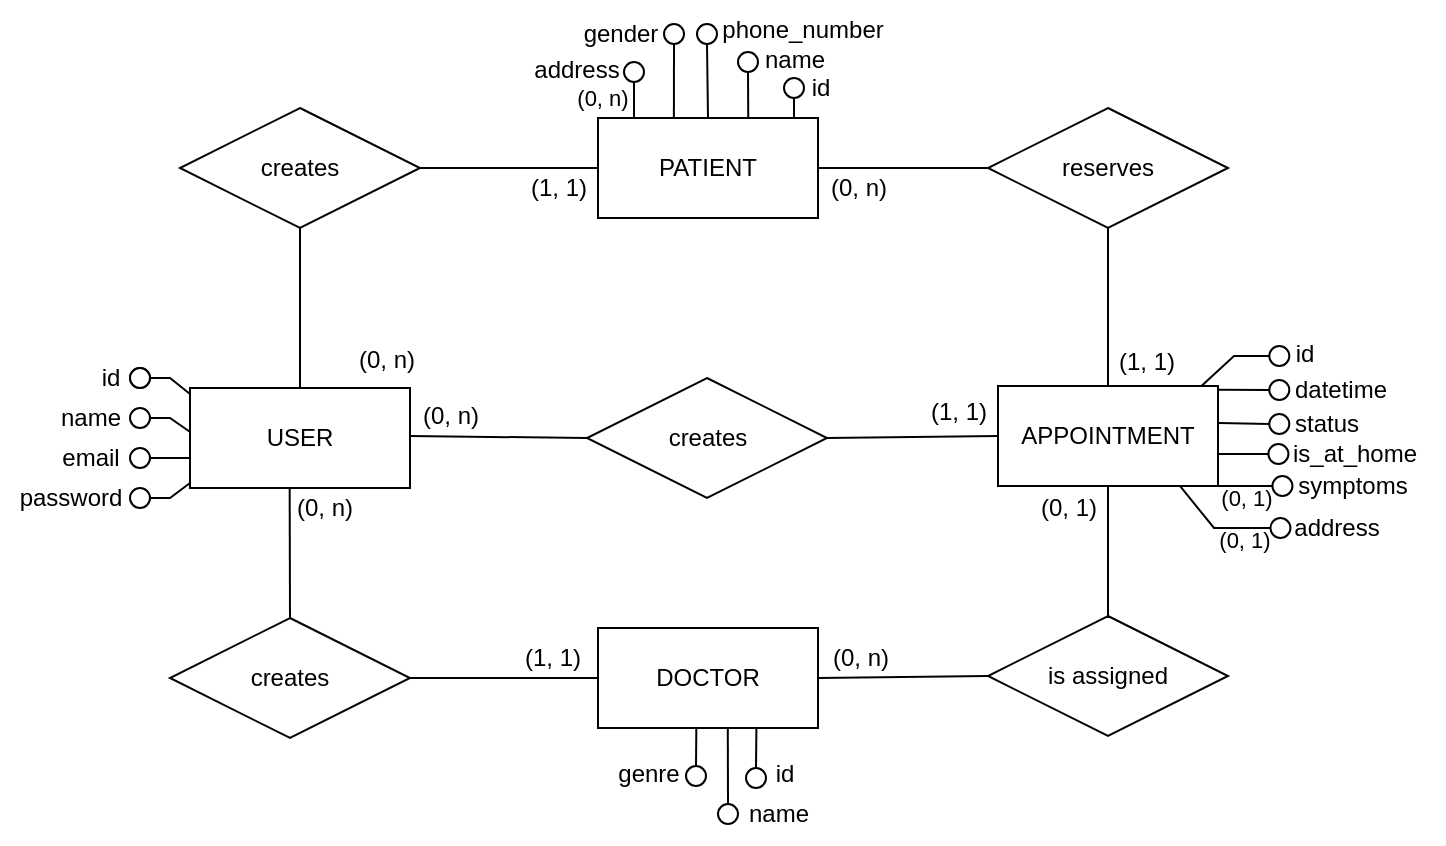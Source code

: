 <mxfile>
    <diagram name="Page-1" id="KoD-sisSPgoSJ2_ljXhh">
        <mxGraphModel dx="358" dy="203" grid="0" gridSize="10" guides="1" tooltips="1" connect="1" arrows="1" fold="1" page="1" pageScale="1" pageWidth="1100" pageHeight="850" math="0" shadow="0">
            <root>
                <mxCell id="0"/>
                <mxCell id="1" parent="0"/>
                <mxCell id="5e0h5vSC8ZfATbpdGrQT-1" value="USER" style="rounded=0;whiteSpace=wrap;html=1;fillColor=none;" parent="1" vertex="1">
                    <mxGeometry x="286" y="354" width="110" height="50" as="geometry"/>
                </mxCell>
                <mxCell id="5e0h5vSC8ZfATbpdGrQT-2" value="" style="endArrow=none;html=1;rounded=0;exitX=-0.001;exitY=0.437;exitDx=0;exitDy=0;exitPerimeter=0;" parent="1" source="5e0h5vSC8ZfATbpdGrQT-1" target="5e0h5vSC8ZfATbpdGrQT-3" edge="1">
                    <mxGeometry width="50" height="50" relative="1" as="geometry">
                        <mxPoint x="286" y="376.5" as="sourcePoint"/>
                        <mxPoint x="536" y="514" as="targetPoint"/>
                        <Array as="points">
                            <mxPoint x="276" y="369"/>
                        </Array>
                    </mxGeometry>
                </mxCell>
                <mxCell id="5e0h5vSC8ZfATbpdGrQT-3" value="" style="ellipse;whiteSpace=wrap;html=1;aspect=fixed;fillColor=none;" parent="1" vertex="1">
                    <mxGeometry x="256" y="364" width="10" height="10" as="geometry"/>
                </mxCell>
                <mxCell id="5e0h5vSC8ZfATbpdGrQT-4" value="" style="endArrow=none;html=1;rounded=0;exitX=0;exitY=0.5;exitDx=0;exitDy=0;" parent="1" target="5e0h5vSC8ZfATbpdGrQT-5" edge="1">
                    <mxGeometry width="50" height="50" relative="1" as="geometry">
                        <mxPoint x="286" y="389" as="sourcePoint"/>
                        <mxPoint x="546" y="524" as="targetPoint"/>
                        <Array as="points">
                            <mxPoint x="276" y="389"/>
                        </Array>
                    </mxGeometry>
                </mxCell>
                <mxCell id="5e0h5vSC8ZfATbpdGrQT-5" value="" style="ellipse;whiteSpace=wrap;html=1;aspect=fixed;fillColor=none;" parent="1" vertex="1">
                    <mxGeometry x="256" y="384" width="10" height="10" as="geometry"/>
                </mxCell>
                <mxCell id="5e0h5vSC8ZfATbpdGrQT-6" value="" style="endArrow=none;html=1;rounded=0;exitX=0;exitY=0.75;exitDx=0;exitDy=0;" parent="1" target="5e0h5vSC8ZfATbpdGrQT-7" edge="1">
                    <mxGeometry width="50" height="50" relative="1" as="geometry">
                        <mxPoint x="286" y="401.5" as="sourcePoint"/>
                        <mxPoint x="556" y="534" as="targetPoint"/>
                        <Array as="points">
                            <mxPoint x="276" y="409"/>
                        </Array>
                    </mxGeometry>
                </mxCell>
                <mxCell id="5e0h5vSC8ZfATbpdGrQT-7" value="" style="ellipse;whiteSpace=wrap;html=1;aspect=fixed;fillColor=none;" parent="1" vertex="1">
                    <mxGeometry x="256" y="404" width="10" height="10" as="geometry"/>
                </mxCell>
                <mxCell id="5e0h5vSC8ZfATbpdGrQT-8" value="name" style="text;html=1;align=center;verticalAlign=middle;resizable=0;points=[];autosize=1;strokeColor=none;fillColor=none;" parent="1" vertex="1">
                    <mxGeometry x="211" y="354" width="50" height="30" as="geometry"/>
                </mxCell>
                <mxCell id="5e0h5vSC8ZfATbpdGrQT-9" value="email" style="text;html=1;align=center;verticalAlign=middle;resizable=0;points=[];autosize=1;strokeColor=none;fillColor=none;" parent="1" vertex="1">
                    <mxGeometry x="211" y="374" width="50" height="30" as="geometry"/>
                </mxCell>
                <mxCell id="5e0h5vSC8ZfATbpdGrQT-10" value="password" style="text;html=1;align=center;verticalAlign=middle;resizable=0;points=[];autosize=1;strokeColor=none;fillColor=none;" parent="1" vertex="1">
                    <mxGeometry x="191" y="394" width="70" height="30" as="geometry"/>
                </mxCell>
                <mxCell id="5e0h5vSC8ZfATbpdGrQT-12" value="" style="endArrow=none;html=1;rounded=0;exitX=0;exitY=0.25;exitDx=0;exitDy=0;" parent="1" target="5e0h5vSC8ZfATbpdGrQT-13" edge="1">
                    <mxGeometry width="50" height="50" relative="1" as="geometry">
                        <mxPoint x="286" y="357" as="sourcePoint"/>
                        <mxPoint x="536" y="494" as="targetPoint"/>
                        <Array as="points">
                            <mxPoint x="276" y="349"/>
                        </Array>
                    </mxGeometry>
                </mxCell>
                <mxCell id="5e0h5vSC8ZfATbpdGrQT-13" value="" style="ellipse;whiteSpace=wrap;html=1;aspect=fixed;fillColor=none;" parent="1" vertex="1">
                    <mxGeometry x="256" y="344" width="10" height="10" as="geometry"/>
                </mxCell>
                <mxCell id="5e0h5vSC8ZfATbpdGrQT-14" value="id" style="text;html=1;align=center;verticalAlign=middle;resizable=0;points=[];autosize=1;strokeColor=none;fillColor=none;" parent="1" vertex="1">
                    <mxGeometry x="231" y="334" width="30" height="30" as="geometry"/>
                </mxCell>
                <mxCell id="5e0h5vSC8ZfATbpdGrQT-18" value="" style="ellipse;whiteSpace=wrap;html=1;aspect=fixed;fillColor=light-dark(#FFFFFF,#FFFFFF);" parent="1" vertex="1">
                    <mxGeometry x="256" y="344" width="10" height="10" as="geometry"/>
                </mxCell>
                <mxCell id="5e0h5vSC8ZfATbpdGrQT-28" value="DOCTOR" style="rounded=0;whiteSpace=wrap;html=1;fillColor=none;" parent="1" vertex="1">
                    <mxGeometry x="490" y="474" width="110" height="50" as="geometry"/>
                </mxCell>
                <mxCell id="5e0h5vSC8ZfATbpdGrQT-29" value="creates" style="rhombus;whiteSpace=wrap;html=1;fillColor=none;" parent="1" vertex="1">
                    <mxGeometry x="276" y="469" width="120" height="60" as="geometry"/>
                </mxCell>
                <mxCell id="5e0h5vSC8ZfATbpdGrQT-30" value="" style="endArrow=none;html=1;rounded=0;entryX=0.453;entryY=0.997;entryDx=0;entryDy=0;exitX=0.5;exitY=0;exitDx=0;exitDy=0;entryPerimeter=0;" parent="1" source="5e0h5vSC8ZfATbpdGrQT-29" target="5e0h5vSC8ZfATbpdGrQT-1" edge="1">
                    <mxGeometry width="50" height="50" relative="1" as="geometry">
                        <mxPoint x="226" y="388" as="sourcePoint"/>
                        <mxPoint x="336" y="403" as="targetPoint"/>
                    </mxGeometry>
                </mxCell>
                <mxCell id="5e0h5vSC8ZfATbpdGrQT-31" value="" style="endArrow=none;html=1;rounded=0;entryX=1;entryY=0.5;entryDx=0;entryDy=0;exitX=0;exitY=0.5;exitDx=0;exitDy=0;" parent="1" source="5e0h5vSC8ZfATbpdGrQT-28" target="5e0h5vSC8ZfATbpdGrQT-29" edge="1">
                    <mxGeometry width="50" height="50" relative="1" as="geometry">
                        <mxPoint x="356" y="469" as="sourcePoint"/>
                        <mxPoint x="346" y="424" as="targetPoint"/>
                    </mxGeometry>
                </mxCell>
                <mxCell id="5e0h5vSC8ZfATbpdGrQT-43" value="(0, n)" style="text;html=1;align=center;verticalAlign=middle;resizable=0;points=[];autosize=1;strokeColor=none;fillColor=none;" parent="1" vertex="1">
                    <mxGeometry x="328" y="399" width="50" height="30" as="geometry"/>
                </mxCell>
                <mxCell id="5e0h5vSC8ZfATbpdGrQT-44" value="(1, 1)" style="text;html=1;align=center;verticalAlign=middle;resizable=0;points=[];autosize=1;strokeColor=none;fillColor=none;" parent="1" vertex="1">
                    <mxGeometry x="442" y="474" width="50" height="30" as="geometry"/>
                </mxCell>
                <mxCell id="D14aTk9Bp_k3A3aO7_cn-1" value="APPOINTMENT" style="rounded=0;whiteSpace=wrap;html=1;fillColor=none;" parent="1" vertex="1">
                    <mxGeometry x="690" y="353" width="110" height="50" as="geometry"/>
                </mxCell>
                <mxCell id="D14aTk9Bp_k3A3aO7_cn-2" value="creates" style="rhombus;whiteSpace=wrap;html=1;fillColor=none;" parent="1" vertex="1">
                    <mxGeometry x="484.5" y="349" width="120" height="60" as="geometry"/>
                </mxCell>
                <mxCell id="D14aTk9Bp_k3A3aO7_cn-3" value="" style="endArrow=none;html=1;rounded=0;entryX=1;entryY=0.5;entryDx=0;entryDy=0;exitX=0;exitY=0.5;exitDx=0;exitDy=0;" parent="1" source="D14aTk9Bp_k3A3aO7_cn-1" target="D14aTk9Bp_k3A3aO7_cn-2" edge="1">
                    <mxGeometry width="50" height="50" relative="1" as="geometry">
                        <mxPoint x="306" y="468" as="sourcePoint"/>
                        <mxPoint x="306" y="413" as="targetPoint"/>
                    </mxGeometry>
                </mxCell>
                <mxCell id="D14aTk9Bp_k3A3aO7_cn-4" value="" style="endArrow=none;html=1;rounded=0;entryX=0;entryY=0.5;entryDx=0;entryDy=0;exitX=1;exitY=0.5;exitDx=0;exitDy=0;" parent="1" target="D14aTk9Bp_k3A3aO7_cn-2" edge="1">
                    <mxGeometry width="50" height="50" relative="1" as="geometry">
                        <mxPoint x="396" y="378" as="sourcePoint"/>
                        <mxPoint x="651" y="408" as="targetPoint"/>
                    </mxGeometry>
                </mxCell>
                <mxCell id="D14aTk9Bp_k3A3aO7_cn-5" value="" style="endArrow=none;html=1;rounded=0;entryX=0;entryY=0.5;entryDx=0;entryDy=0;exitX=0.72;exitY=1.002;exitDx=0;exitDy=0;exitPerimeter=0;" parent="1" source="5e0h5vSC8ZfATbpdGrQT-28" target="D14aTk9Bp_k3A3aO7_cn-6" edge="1">
                    <mxGeometry width="50" height="50" relative="1" as="geometry">
                        <mxPoint x="569" y="524" as="sourcePoint"/>
                        <mxPoint x="644" y="294" as="targetPoint"/>
                        <Array as="points"/>
                    </mxGeometry>
                </mxCell>
                <mxCell id="D14aTk9Bp_k3A3aO7_cn-6" value="" style="ellipse;whiteSpace=wrap;html=1;aspect=fixed;fillColor=light-dark(#FFFFFF,#F9FBFF);direction=south;" parent="1" vertex="1">
                    <mxGeometry x="564" y="544" width="10" height="10" as="geometry"/>
                </mxCell>
                <mxCell id="D14aTk9Bp_k3A3aO7_cn-7" value="" style="endArrow=none;html=1;rounded=0;exitX=0.59;exitY=1.002;exitDx=0;exitDy=0;entryX=0;entryY=0.5;entryDx=0;entryDy=0;exitPerimeter=0;" parent="1" source="5e0h5vSC8ZfATbpdGrQT-28" target="D14aTk9Bp_k3A3aO7_cn-8" edge="1">
                    <mxGeometry width="50" height="50" relative="1" as="geometry">
                        <mxPoint x="600" y="499" as="sourcePoint"/>
                        <mxPoint x="654" y="304" as="targetPoint"/>
                        <Array as="points"/>
                    </mxGeometry>
                </mxCell>
                <mxCell id="D14aTk9Bp_k3A3aO7_cn-8" value="" style="ellipse;whiteSpace=wrap;html=1;aspect=fixed;fillColor=none;direction=south;" parent="1" vertex="1">
                    <mxGeometry x="550" y="562" width="10" height="10" as="geometry"/>
                </mxCell>
                <mxCell id="D14aTk9Bp_k3A3aO7_cn-10" value="" style="ellipse;whiteSpace=wrap;html=1;aspect=fixed;fillColor=none;direction=south;" parent="1" vertex="1">
                    <mxGeometry x="534" y="543" width="10" height="10" as="geometry"/>
                </mxCell>
                <mxCell id="D14aTk9Bp_k3A3aO7_cn-11" value="id" style="text;html=1;align=center;verticalAlign=middle;resizable=0;points=[];autosize=1;strokeColor=none;fillColor=none;" parent="1" vertex="1">
                    <mxGeometry x="568" y="532" width="30" height="30" as="geometry"/>
                </mxCell>
                <mxCell id="D14aTk9Bp_k3A3aO7_cn-12" value="name" style="text;html=1;align=center;verticalAlign=middle;resizable=0;points=[];autosize=1;strokeColor=none;fillColor=none;" parent="1" vertex="1">
                    <mxGeometry x="554.5" y="552" width="50" height="30" as="geometry"/>
                </mxCell>
                <mxCell id="D14aTk9Bp_k3A3aO7_cn-13" value="genre" style="text;html=1;align=center;verticalAlign=middle;resizable=0;points=[];autosize=1;strokeColor=none;fillColor=none;" parent="1" vertex="1">
                    <mxGeometry x="490" y="532" width="50" height="30" as="geometry"/>
                </mxCell>
                <mxCell id="D14aTk9Bp_k3A3aO7_cn-15" value="" style="endArrow=none;html=1;rounded=0;entryX=0.447;entryY=1.004;entryDx=0;entryDy=0;exitX=0;exitY=0.5;exitDx=0;exitDy=0;entryPerimeter=0;" parent="1" source="D14aTk9Bp_k3A3aO7_cn-10" target="5e0h5vSC8ZfATbpdGrQT-28" edge="1">
                    <mxGeometry width="50" height="50" relative="1" as="geometry">
                        <mxPoint x="579" y="534" as="sourcePoint"/>
                        <mxPoint x="579" y="552" as="targetPoint"/>
                        <Array as="points"/>
                    </mxGeometry>
                </mxCell>
                <mxCell id="D14aTk9Bp_k3A3aO7_cn-17" value="" style="endArrow=none;html=1;rounded=0;entryX=0.5;entryY=1;entryDx=0;entryDy=0;exitX=0.996;exitY=0.418;exitDx=0;exitDy=0;exitPerimeter=0;" parent="1" target="D14aTk9Bp_k3A3aO7_cn-18" edge="1">
                    <mxGeometry width="50" height="50" relative="1" as="geometry">
                        <mxPoint x="800.0" y="354.9" as="sourcePoint"/>
                        <mxPoint x="585.66" y="278" as="targetPoint"/>
                        <Array as="points"/>
                    </mxGeometry>
                </mxCell>
                <mxCell id="D14aTk9Bp_k3A3aO7_cn-18" value="" style="ellipse;whiteSpace=wrap;html=1;aspect=fixed;fillColor=none;direction=south;" parent="1" vertex="1">
                    <mxGeometry x="825.66" y="350" width="10" height="10" as="geometry"/>
                </mxCell>
                <mxCell id="D14aTk9Bp_k3A3aO7_cn-19" value="is assigned" style="rhombus;whiteSpace=wrap;html=1;fillColor=none;" parent="1" vertex="1">
                    <mxGeometry x="685" y="468" width="120" height="60" as="geometry"/>
                </mxCell>
                <mxCell id="D14aTk9Bp_k3A3aO7_cn-20" value="" style="endArrow=none;html=1;rounded=0;entryX=0;entryY=0.5;entryDx=0;entryDy=0;exitX=1;exitY=0.5;exitDx=0;exitDy=0;" parent="1" source="5e0h5vSC8ZfATbpdGrQT-28" target="D14aTk9Bp_k3A3aO7_cn-19" edge="1">
                    <mxGeometry width="50" height="50" relative="1" as="geometry">
                        <mxPoint x="620" y="306" as="sourcePoint"/>
                        <mxPoint x="770" y="306" as="targetPoint"/>
                    </mxGeometry>
                </mxCell>
                <mxCell id="D14aTk9Bp_k3A3aO7_cn-21" value="" style="endArrow=none;html=1;rounded=0;entryX=0.5;entryY=1;entryDx=0;entryDy=0;exitX=0.5;exitY=0;exitDx=0;exitDy=0;" parent="1" target="D14aTk9Bp_k3A3aO7_cn-1" edge="1">
                    <mxGeometry width="50" height="50" relative="1" as="geometry">
                        <mxPoint x="745" y="469" as="sourcePoint"/>
                        <mxPoint x="560" y="419" as="targetPoint"/>
                    </mxGeometry>
                </mxCell>
                <mxCell id="D14aTk9Bp_k3A3aO7_cn-22" value="(0, n)" style="text;html=1;align=center;verticalAlign=middle;resizable=0;points=[];autosize=1;strokeColor=none;fillColor=none;" parent="1" vertex="1">
                    <mxGeometry x="391" y="353" width="50" height="30" as="geometry"/>
                </mxCell>
                <mxCell id="D14aTk9Bp_k3A3aO7_cn-23" value="(1, 1)" style="text;html=1;align=center;verticalAlign=middle;resizable=0;points=[];autosize=1;strokeColor=none;fillColor=none;" parent="1" vertex="1">
                    <mxGeometry x="645" y="351" width="50" height="30" as="geometry"/>
                </mxCell>
                <mxCell id="D14aTk9Bp_k3A3aO7_cn-24" value="(0, n)" style="text;html=1;align=center;verticalAlign=middle;resizable=0;points=[];autosize=1;strokeColor=none;fillColor=none;" parent="1" vertex="1">
                    <mxGeometry x="596" y="474" width="50" height="30" as="geometry"/>
                </mxCell>
                <mxCell id="D14aTk9Bp_k3A3aO7_cn-25" value="(0, 1)" style="text;html=1;align=center;verticalAlign=middle;resizable=0;points=[];autosize=1;strokeColor=none;fillColor=none;" parent="1" vertex="1">
                    <mxGeometry x="700" y="399" width="50" height="30" as="geometry"/>
                </mxCell>
                <mxCell id="D14aTk9Bp_k3A3aO7_cn-26" value="datetime" style="text;html=1;align=center;verticalAlign=middle;resizable=0;points=[];autosize=1;strokeColor=none;fillColor=none;" parent="1" vertex="1">
                    <mxGeometry x="825.66" y="340" width="70" height="30" as="geometry"/>
                </mxCell>
                <mxCell id="D14aTk9Bp_k3A3aO7_cn-30" value="" style="endArrow=none;html=1;rounded=0;entryX=0.5;entryY=1;entryDx=0;entryDy=0;exitX=1;exitY=0.75;exitDx=0;exitDy=0;" parent="1" target="D14aTk9Bp_k3A3aO7_cn-31" edge="1">
                    <mxGeometry width="50" height="50" relative="1" as="geometry">
                        <mxPoint x="800.44" y="371.5" as="sourcePoint"/>
                        <mxPoint x="590.66" y="302" as="targetPoint"/>
                        <Array as="points"/>
                    </mxGeometry>
                </mxCell>
                <mxCell id="D14aTk9Bp_k3A3aO7_cn-31" value="" style="ellipse;whiteSpace=wrap;html=1;aspect=fixed;fillColor=none;direction=south;" parent="1" vertex="1">
                    <mxGeometry x="825.66" y="367" width="10" height="10" as="geometry"/>
                </mxCell>
                <mxCell id="D14aTk9Bp_k3A3aO7_cn-32" value="status" style="text;html=1;align=center;verticalAlign=middle;resizable=0;points=[];autosize=1;strokeColor=none;fillColor=none;" parent="1" vertex="1">
                    <mxGeometry x="824" y="357" width="60" height="30" as="geometry"/>
                </mxCell>
                <mxCell id="D14aTk9Bp_k3A3aO7_cn-34" value="" style="endArrow=none;html=1;rounded=0;entryX=0.5;entryY=1;entryDx=0;entryDy=0;exitX=0.926;exitY=-0.002;exitDx=0;exitDy=0;exitPerimeter=0;" parent="1" source="D14aTk9Bp_k3A3aO7_cn-1" target="D14aTk9Bp_k3A3aO7_cn-35" edge="1">
                    <mxGeometry width="50" height="50" relative="1" as="geometry">
                        <mxPoint x="793.18" y="351.8" as="sourcePoint"/>
                        <mxPoint x="585.66" y="259" as="targetPoint"/>
                        <Array as="points">
                            <mxPoint x="808" y="338"/>
                        </Array>
                    </mxGeometry>
                </mxCell>
                <mxCell id="D14aTk9Bp_k3A3aO7_cn-35" value="" style="ellipse;whiteSpace=wrap;html=1;aspect=fixed;fillColor=light-dark(#FFFFFF,#F9FBFF);direction=south;" parent="1" vertex="1">
                    <mxGeometry x="825.66" y="333" width="10" height="10" as="geometry"/>
                </mxCell>
                <mxCell id="D14aTk9Bp_k3A3aO7_cn-36" value="id" style="text;html=1;align=center;verticalAlign=middle;resizable=0;points=[];autosize=1;strokeColor=none;fillColor=none;" parent="1" vertex="1">
                    <mxGeometry x="827.66" y="322" width="30" height="30" as="geometry"/>
                </mxCell>
                <mxCell id="D14aTk9Bp_k3A3aO7_cn-42" value="" style="endArrow=none;html=1;rounded=0;entryX=0.5;entryY=0;entryDx=0;entryDy=0;exitX=0.5;exitY=1;exitDx=0;exitDy=0;" parent="1" source="D14aTk9Bp_k3A3aO7_cn-43" target="5e0h5vSC8ZfATbpdGrQT-1" edge="1">
                    <mxGeometry width="50" height="50" relative="1" as="geometry">
                        <mxPoint x="366" y="298" as="sourcePoint"/>
                        <mxPoint x="366" y="353" as="targetPoint"/>
                    </mxGeometry>
                </mxCell>
                <mxCell id="D14aTk9Bp_k3A3aO7_cn-43" value="creates" style="rhombus;whiteSpace=wrap;html=1;fillColor=none;" parent="1" vertex="1">
                    <mxGeometry x="281" y="214" width="120" height="60" as="geometry"/>
                </mxCell>
                <mxCell id="D14aTk9Bp_k3A3aO7_cn-44" value="PATIENT" style="rounded=0;whiteSpace=wrap;html=1;fillColor=none;" parent="1" vertex="1">
                    <mxGeometry x="490" y="219" width="110" height="50" as="geometry"/>
                </mxCell>
                <mxCell id="D14aTk9Bp_k3A3aO7_cn-45" value="" style="endArrow=none;html=1;rounded=0;entryX=1;entryY=0.5;entryDx=0;entryDy=0;exitX=0;exitY=0.5;exitDx=0;exitDy=0;" parent="1" source="D14aTk9Bp_k3A3aO7_cn-44" target="D14aTk9Bp_k3A3aO7_cn-43" edge="1">
                    <mxGeometry width="50" height="50" relative="1" as="geometry">
                        <mxPoint x="378" y="283" as="sourcePoint"/>
                        <mxPoint x="376" y="363" as="targetPoint"/>
                    </mxGeometry>
                </mxCell>
                <mxCell id="pxB9osVp5WJR0z6cPD1y-1" value="reserves" style="rhombus;whiteSpace=wrap;html=1;fillColor=none;" parent="1" vertex="1">
                    <mxGeometry x="685" y="214" width="120" height="60" as="geometry"/>
                </mxCell>
                <mxCell id="pxB9osVp5WJR0z6cPD1y-2" value="" style="endArrow=none;html=1;rounded=0;entryX=1;entryY=0.5;entryDx=0;entryDy=0;exitX=0;exitY=0.5;exitDx=0;exitDy=0;" parent="1" source="pxB9osVp5WJR0z6cPD1y-1" target="D14aTk9Bp_k3A3aO7_cn-44" edge="1">
                    <mxGeometry width="50" height="50" relative="1" as="geometry">
                        <mxPoint x="511" y="253" as="sourcePoint"/>
                        <mxPoint x="436" y="253" as="targetPoint"/>
                    </mxGeometry>
                </mxCell>
                <mxCell id="pxB9osVp5WJR0z6cPD1y-3" value="" style="endArrow=none;html=1;rounded=0;entryX=0.5;entryY=0;entryDx=0;entryDy=0;exitX=0.5;exitY=1;exitDx=0;exitDy=0;" parent="1" source="pxB9osVp5WJR0z6cPD1y-1" target="D14aTk9Bp_k3A3aO7_cn-1" edge="1">
                    <mxGeometry width="50" height="50" relative="1" as="geometry">
                        <mxPoint x="700" y="253" as="sourcePoint"/>
                        <mxPoint x="605" y="253" as="targetPoint"/>
                    </mxGeometry>
                </mxCell>
                <mxCell id="pxB9osVp5WJR0z6cPD1y-4" value="(0, n)" style="text;html=1;align=center;verticalAlign=middle;resizable=0;points=[];autosize=1;strokeColor=none;fillColor=none;" parent="1" vertex="1">
                    <mxGeometry x="359" y="325" width="50" height="30" as="geometry"/>
                </mxCell>
                <mxCell id="pxB9osVp5WJR0z6cPD1y-5" value="(1, 1)" style="text;html=1;align=center;verticalAlign=middle;resizable=0;points=[];autosize=1;strokeColor=none;fillColor=none;" parent="1" vertex="1">
                    <mxGeometry x="445" y="239" width="50" height="30" as="geometry"/>
                </mxCell>
                <mxCell id="pxB9osVp5WJR0z6cPD1y-6" value="(0, n)" style="text;html=1;align=center;verticalAlign=middle;resizable=0;points=[];autosize=1;strokeColor=none;fillColor=none;" parent="1" vertex="1">
                    <mxGeometry x="595" y="239" width="50" height="30" as="geometry"/>
                </mxCell>
                <mxCell id="pxB9osVp5WJR0z6cPD1y-7" value="(1, 1)" style="text;html=1;align=center;verticalAlign=middle;resizable=0;points=[];autosize=1;strokeColor=none;fillColor=none;" parent="1" vertex="1">
                    <mxGeometry x="739" y="326" width="50" height="30" as="geometry"/>
                </mxCell>
                <mxCell id="pxB9osVp5WJR0z6cPD1y-15" value="" style="endArrow=none;html=1;rounded=0;exitX=0.683;exitY=0.005;exitDx=0;exitDy=0;entryX=1;entryY=0.5;entryDx=0;entryDy=0;exitPerimeter=0;" parent="1" source="D14aTk9Bp_k3A3aO7_cn-44" target="pxB9osVp5WJR0z6cPD1y-17" edge="1">
                    <mxGeometry width="50" height="50" relative="1" as="geometry">
                        <mxPoint x="535" y="219" as="sourcePoint"/>
                        <mxPoint x="541" y="189" as="targetPoint"/>
                        <Array as="points"/>
                    </mxGeometry>
                </mxCell>
                <mxCell id="pxB9osVp5WJR0z6cPD1y-16" value="" style="endArrow=none;html=1;rounded=0;entryX=1;entryY=0.5;entryDx=0;entryDy=0;" parent="1" target="pxB9osVp5WJR0z6cPD1y-18" edge="1">
                    <mxGeometry width="50" height="50" relative="1" as="geometry">
                        <mxPoint x="588" y="219" as="sourcePoint"/>
                        <mxPoint x="588" y="179" as="targetPoint"/>
                        <Array as="points"/>
                    </mxGeometry>
                </mxCell>
                <mxCell id="pxB9osVp5WJR0z6cPD1y-17" value="" style="ellipse;whiteSpace=wrap;html=1;aspect=fixed;fillColor=none;direction=south;" parent="1" vertex="1">
                    <mxGeometry x="560" y="186" width="10" height="10" as="geometry"/>
                </mxCell>
                <mxCell id="pxB9osVp5WJR0z6cPD1y-18" value="" style="ellipse;whiteSpace=wrap;html=1;aspect=fixed;fillColor=light-dark(#FFFFFF,#F9FBFF);direction=south;" parent="1" vertex="1">
                    <mxGeometry x="583" y="199" width="10" height="10" as="geometry"/>
                </mxCell>
                <mxCell id="pxB9osVp5WJR0z6cPD1y-19" value="name" style="text;html=1;align=center;verticalAlign=middle;resizable=0;points=[];autosize=1;strokeColor=none;fillColor=none;" parent="1" vertex="1">
                    <mxGeometry x="563" y="175" width="50" height="30" as="geometry"/>
                </mxCell>
                <mxCell id="pxB9osVp5WJR0z6cPD1y-20" value="id" style="text;html=1;align=center;verticalAlign=middle;resizable=0;points=[];autosize=1;strokeColor=none;fillColor=none;" parent="1" vertex="1">
                    <mxGeometry x="586" y="189" width="30" height="30" as="geometry"/>
                </mxCell>
                <mxCell id="pxB9osVp5WJR0z6cPD1y-21" value="" style="endArrow=none;html=1;rounded=0;exitX=0.5;exitY=0;exitDx=0;exitDy=0;entryX=1;entryY=0.5;entryDx=0;entryDy=0;" parent="1" source="D14aTk9Bp_k3A3aO7_cn-44" target="pxB9osVp5WJR0z6cPD1y-22" edge="1">
                    <mxGeometry width="50" height="50" relative="1" as="geometry">
                        <mxPoint x="549.5" y="220" as="sourcePoint"/>
                        <mxPoint x="520" y="190" as="targetPoint"/>
                        <Array as="points"/>
                    </mxGeometry>
                </mxCell>
                <mxCell id="pxB9osVp5WJR0z6cPD1y-22" value="" style="ellipse;whiteSpace=wrap;html=1;aspect=fixed;fillColor=none;direction=south;" parent="1" vertex="1">
                    <mxGeometry x="539.5" y="172" width="10" height="10" as="geometry"/>
                </mxCell>
                <mxCell id="pxB9osVp5WJR0z6cPD1y-23" value="phone_number" style="text;html=1;align=center;verticalAlign=middle;resizable=0;points=[];autosize=1;strokeColor=none;fillColor=none;" parent="1" vertex="1">
                    <mxGeometry x="542" y="160" width="100" height="30" as="geometry"/>
                </mxCell>
                <mxCell id="2" value="" style="endArrow=none;html=1;rounded=0;entryX=0.5;entryY=1;entryDx=0;entryDy=0;exitX=0.999;exitY=0.7;exitDx=0;exitDy=0;exitPerimeter=0;" parent="1" target="3" edge="1">
                    <mxGeometry width="50" height="50" relative="1" as="geometry">
                        <mxPoint x="799.89" y="387" as="sourcePoint"/>
                        <mxPoint x="590.22" y="317" as="targetPoint"/>
                        <Array as="points"/>
                    </mxGeometry>
                </mxCell>
                <mxCell id="3" value="" style="ellipse;whiteSpace=wrap;html=1;aspect=fixed;fillColor=none;direction=south;" parent="1" vertex="1">
                    <mxGeometry x="825.22" y="382" width="10" height="10" as="geometry"/>
                </mxCell>
                <mxCell id="4" value="is_at_home" style="text;html=1;align=center;verticalAlign=middle;resizable=0;points=[];autosize=1;strokeColor=none;fillColor=none;" parent="1" vertex="1">
                    <mxGeometry x="822.56" y="372" width="90" height="30" as="geometry"/>
                </mxCell>
                <mxCell id="5" value="" style="endArrow=none;html=1;rounded=0;entryX=1;entryY=0.5;entryDx=0;entryDy=0;exitX=0.209;exitY=-0.002;exitDx=0;exitDy=0;exitPerimeter=0;" parent="1" target="6" edge="1">
                    <mxGeometry width="50" height="50" relative="1" as="geometry">
                        <mxPoint x="507.99" y="218.9" as="sourcePoint"/>
                        <mxPoint x="493.5" y="191.5" as="targetPoint"/>
                        <Array as="points"/>
                    </mxGeometry>
                </mxCell>
                <mxCell id="6" value="" style="ellipse;whiteSpace=wrap;html=1;aspect=fixed;fillColor=none;direction=south;" parent="1" vertex="1">
                    <mxGeometry x="503" y="191" width="10" height="10" as="geometry"/>
                </mxCell>
                <mxCell id="7" value="gender" style="text;html=1;align=center;verticalAlign=middle;resizable=0;points=[];autosize=1;strokeColor=none;fillColor=none;" parent="1" vertex="1">
                    <mxGeometry x="471" y="162" width="60" height="30" as="geometry"/>
                </mxCell>
                <mxCell id="22" value="" style="endArrow=none;html=1;rounded=0;entryX=0.5;entryY=1;entryDx=0;entryDy=0;exitX=1;exitY=1;exitDx=0;exitDy=0;" parent="1" source="D14aTk9Bp_k3A3aO7_cn-1" target="23" edge="1">
                    <mxGeometry width="50" height="50" relative="1" as="geometry">
                        <mxPoint x="800" y="404" as="sourcePoint"/>
                        <mxPoint x="590.22" y="334" as="targetPoint"/>
                        <Array as="points"/>
                    </mxGeometry>
                </mxCell>
                <mxCell id="23" value="" style="ellipse;whiteSpace=wrap;html=1;aspect=fixed;fillColor=none;direction=south;" parent="1" vertex="1">
                    <mxGeometry x="827.22" y="398" width="10" height="10" as="geometry"/>
                </mxCell>
                <mxCell id="24" value="symptoms" style="text;html=1;align=center;verticalAlign=middle;resizable=0;points=[];autosize=1;strokeColor=none;fillColor=none;" parent="1" vertex="1">
                    <mxGeometry x="827.22" y="388" width="80" height="30" as="geometry"/>
                </mxCell>
                <mxCell id="28" value="" style="endArrow=none;html=1;rounded=0;entryX=0.5;entryY=1;entryDx=0;entryDy=0;exitX=0.828;exitY=1.002;exitDx=0;exitDy=0;exitPerimeter=0;" parent="1" source="D14aTk9Bp_k3A3aO7_cn-1" target="29" edge="1">
                    <mxGeometry width="50" height="50" relative="1" as="geometry">
                        <mxPoint x="800" y="425" as="sourcePoint"/>
                        <mxPoint x="590.22" y="356" as="targetPoint"/>
                        <Array as="points">
                            <mxPoint x="798" y="424"/>
                        </Array>
                    </mxGeometry>
                </mxCell>
                <mxCell id="29" value="" style="ellipse;whiteSpace=wrap;html=1;aspect=fixed;fillColor=none;direction=south;" parent="1" vertex="1">
                    <mxGeometry x="826.22" y="419" width="10" height="10" as="geometry"/>
                </mxCell>
                <mxCell id="30" value="address" style="text;html=1;align=center;verticalAlign=middle;resizable=0;points=[];autosize=1;strokeColor=none;fillColor=none;" parent="1" vertex="1">
                    <mxGeometry x="824.22" y="409" width="70" height="30" as="geometry"/>
                </mxCell>
                <mxCell id="31" value="&lt;font style=&quot;font-size: 11px; color: light-dark(rgb(0, 0, 0), rgb(255, 255, 255));&quot;&gt;(0, 1)&lt;/font&gt;" style="text;html=1;align=center;verticalAlign=middle;resizable=0;points=[];autosize=1;strokeColor=none;fillColor=none;" parent="1" vertex="1">
                    <mxGeometry x="789" y="394" width="50" height="30" as="geometry"/>
                </mxCell>
                <mxCell id="32" value="&lt;font style=&quot;font-size: 11px; color: light-dark(rgb(0, 0, 0), rgb(255, 255, 255));&quot;&gt;(0, 1)&lt;/font&gt;" style="text;html=1;align=center;verticalAlign=middle;resizable=0;points=[];autosize=1;strokeColor=none;fillColor=none;" parent="1" vertex="1">
                    <mxGeometry x="788.22" y="415" width="50" height="30" as="geometry"/>
                </mxCell>
                <mxCell id="36" value="" style="endArrow=none;html=1;rounded=0;exitX=0.345;exitY=-0.002;exitDx=0;exitDy=0;entryX=1;entryY=0.5;entryDx=0;entryDy=0;exitPerimeter=0;" parent="1" source="D14aTk9Bp_k3A3aO7_cn-44" target="37" edge="1">
                    <mxGeometry width="50" height="50" relative="1" as="geometry">
                        <mxPoint x="529.5" y="227" as="sourcePoint"/>
                        <mxPoint x="504.5" y="198" as="targetPoint"/>
                        <Array as="points"/>
                    </mxGeometry>
                </mxCell>
                <mxCell id="37" value="" style="ellipse;whiteSpace=wrap;html=1;aspect=fixed;fillColor=none;direction=south;" parent="1" vertex="1">
                    <mxGeometry x="523" y="172" width="10" height="10" as="geometry"/>
                </mxCell>
                <mxCell id="39" value="address" style="text;html=1;align=center;verticalAlign=middle;resizable=0;points=[];autosize=1;strokeColor=none;fillColor=none;" parent="1" vertex="1">
                    <mxGeometry x="444" y="180" width="70" height="30" as="geometry"/>
                </mxCell>
                <mxCell id="40" value="&lt;font style=&quot;font-size: 11px; color: light-dark(rgb(0, 0, 0), rgb(255, 255, 255));&quot;&gt;(0, n)&lt;/font&gt;" style="text;html=1;align=center;verticalAlign=middle;resizable=0;points=[];autosize=1;strokeColor=none;fillColor=none;" parent="1" vertex="1">
                    <mxGeometry x="467" y="194" width="50" height="30" as="geometry"/>
                </mxCell>
            </root>
        </mxGraphModel>
    </diagram>
</mxfile>
